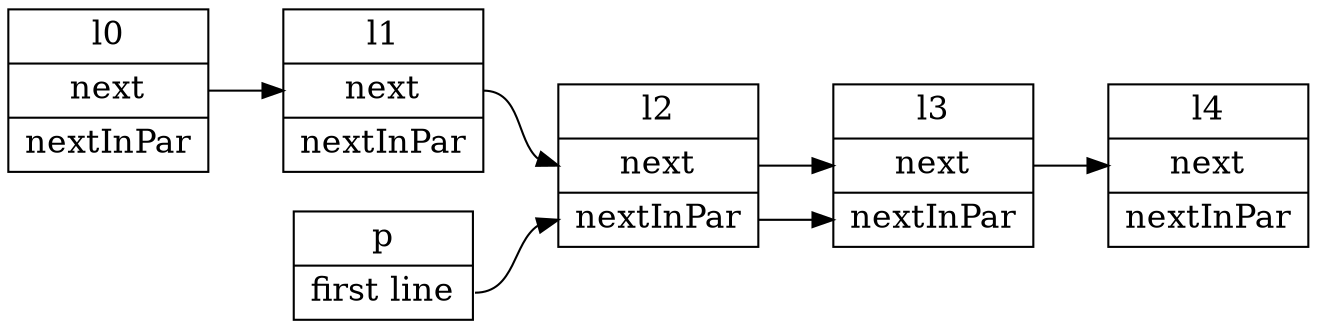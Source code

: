 digraph g {
        graph [rankdir="LR"];
        node [fontsize="16";
              shape="record"];
        "line0" [label = "<head>l0|<next>next|<nextInPar>nextInPar"];
        "line1" [label = "<head>l1|<next>next|<nextInPar>nextInPar"];
        "line2" [label = "<head>l2|<next>next|<nextInPar>nextInPar"];
        "line3" [label = "<head>l3|<next>next|<nextInPar>nextInPar"];
        "line4" [label = "<head>l4|<next>next|<nextInPar>nextInPar"];
        "par0" [label = "<head>p|<firstLine>first line"];
        "line0":next -> "line1":next;
        "line1":next -> "line2":next;
        "line2":next -> "line3":next;
        "line3":next -> "line4":next;

        "par0":firstLine -> "line2":nextInPar;
        "line2":nextInPar -> "line3":nextInPar;
}